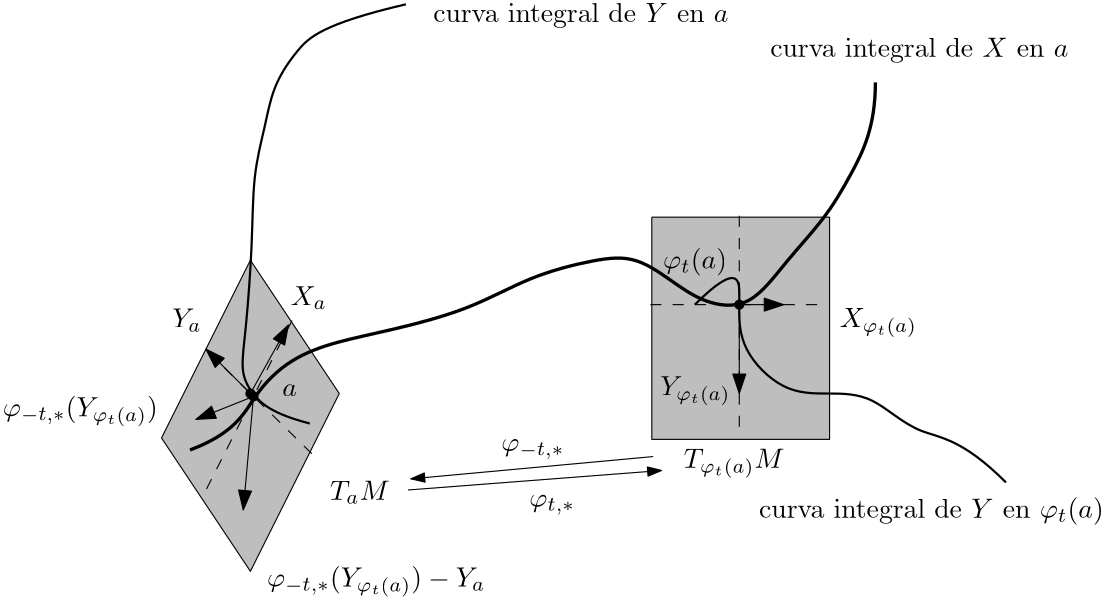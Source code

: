 <?xml version="1.0"?>
<!DOCTYPE ipe SYSTEM "ipe.dtd">
<ipe version="70107" creator="Ipe 7.1.10">
<info created="D:20170718114501" modified="D:20170718115249"/>
<ipestyle name="basic">
<symbol name="arrow/arc(spx)">
<path stroke="sym-stroke" fill="sym-stroke" pen="sym-pen">
0 0 m
-1 0.333 l
-1 -0.333 l
h
</path>
</symbol>
<symbol name="arrow/farc(spx)">
<path stroke="sym-stroke" fill="white" pen="sym-pen">
0 0 m
-1 0.333 l
-1 -0.333 l
h
</path>
</symbol>
<symbol name="arrow/ptarc(spx)">
<path stroke="sym-stroke" fill="sym-stroke" pen="sym-pen">
0 0 m
-1 0.333 l
-0.8 0 l
-1 -0.333 l
h
</path>
</symbol>
<symbol name="arrow/fptarc(spx)">
<path stroke="sym-stroke" fill="white" pen="sym-pen">
0 0 m
-1 0.333 l
-0.8 0 l
-1 -0.333 l
h
</path>
</symbol>
<symbol name="mark/circle(sx)" transformations="translations">
<path fill="sym-stroke">
0.6 0 0 0.6 0 0 e
0.4 0 0 0.4 0 0 e
</path>
</symbol>
<symbol name="mark/disk(sx)" transformations="translations">
<path fill="sym-stroke">
0.6 0 0 0.6 0 0 e
</path>
</symbol>
<symbol name="mark/fdisk(sfx)" transformations="translations">
<group>
<path fill="sym-fill">
0.5 0 0 0.5 0 0 e
</path>
<path fill="sym-stroke" fillrule="eofill">
0.6 0 0 0.6 0 0 e
0.4 0 0 0.4 0 0 e
</path>
</group>
</symbol>
<symbol name="mark/box(sx)" transformations="translations">
<path fill="sym-stroke" fillrule="eofill">
-0.6 -0.6 m
0.6 -0.6 l
0.6 0.6 l
-0.6 0.6 l
h
-0.4 -0.4 m
0.4 -0.4 l
0.4 0.4 l
-0.4 0.4 l
h
</path>
</symbol>
<symbol name="mark/square(sx)" transformations="translations">
<path fill="sym-stroke">
-0.6 -0.6 m
0.6 -0.6 l
0.6 0.6 l
-0.6 0.6 l
h
</path>
</symbol>
<symbol name="mark/fsquare(sfx)" transformations="translations">
<group>
<path fill="sym-fill">
-0.5 -0.5 m
0.5 -0.5 l
0.5 0.5 l
-0.5 0.5 l
h
</path>
<path fill="sym-stroke" fillrule="eofill">
-0.6 -0.6 m
0.6 -0.6 l
0.6 0.6 l
-0.6 0.6 l
h
-0.4 -0.4 m
0.4 -0.4 l
0.4 0.4 l
-0.4 0.4 l
h
</path>
</group>
</symbol>
<symbol name="mark/cross(sx)" transformations="translations">
<group>
<path fill="sym-stroke">
-0.43 -0.57 m
0.57 0.43 l
0.43 0.57 l
-0.57 -0.43 l
h
</path>
<path fill="sym-stroke">
-0.43 0.57 m
0.57 -0.43 l
0.43 -0.57 l
-0.57 0.43 l
h
</path>
</group>
</symbol>
<symbol name="arrow/fnormal(spx)">
<path stroke="sym-stroke" fill="white" pen="sym-pen">
0 0 m
-1 0.333 l
-1 -0.333 l
h
</path>
</symbol>
<symbol name="arrow/pointed(spx)">
<path stroke="sym-stroke" fill="sym-stroke" pen="sym-pen">
0 0 m
-1 0.333 l
-0.8 0 l
-1 -0.333 l
h
</path>
</symbol>
<symbol name="arrow/fpointed(spx)">
<path stroke="sym-stroke" fill="white" pen="sym-pen">
0 0 m
-1 0.333 l
-0.8 0 l
-1 -0.333 l
h
</path>
</symbol>
<symbol name="arrow/linear(spx)">
<path stroke="sym-stroke" pen="sym-pen">
-1 0.333 m
0 0 l
-1 -0.333 l
</path>
</symbol>
<symbol name="arrow/fdouble(spx)">
<path stroke="sym-stroke" fill="white" pen="sym-pen">
0 0 m
-1 0.333 l
-1 -0.333 l
h
-1 0 m
-2 0.333 l
-2 -0.333 l
h
</path>
</symbol>
<symbol name="arrow/double(spx)">
<path stroke="sym-stroke" fill="sym-stroke" pen="sym-pen">
0 0 m
-1 0.333 l
-1 -0.333 l
h
-1 0 m
-2 0.333 l
-2 -0.333 l
h
</path>
</symbol>
<pen name="heavier" value="0.8"/>
<pen name="fat" value="1.2"/>
<pen name="ultrafat" value="2"/>
<symbolsize name="large" value="5"/>
<symbolsize name="small" value="2"/>
<symbolsize name="tiny" value="1.1"/>
<arrowsize name="large" value="10"/>
<arrowsize name="small" value="5"/>
<arrowsize name="tiny" value="3"/>
<color name="red" value="1 0 0"/>
<color name="green" value="0 1 0"/>
<color name="blue" value="0 0 1"/>
<color name="yellow" value="1 1 0"/>
<color name="orange" value="1 0.647 0"/>
<color name="gold" value="1 0.843 0"/>
<color name="purple" value="0.627 0.125 0.941"/>
<color name="gray" value="0.745"/>
<color name="brown" value="0.647 0.165 0.165"/>
<color name="navy" value="0 0 0.502"/>
<color name="pink" value="1 0.753 0.796"/>
<color name="seagreen" value="0.18 0.545 0.341"/>
<color name="turquoise" value="0.251 0.878 0.816"/>
<color name="violet" value="0.933 0.51 0.933"/>
<color name="darkblue" value="0 0 0.545"/>
<color name="darkcyan" value="0 0.545 0.545"/>
<color name="darkgray" value="0.663"/>
<color name="darkgreen" value="0 0.392 0"/>
<color name="darkmagenta" value="0.545 0 0.545"/>
<color name="darkorange" value="1 0.549 0"/>
<color name="darkred" value="0.545 0 0"/>
<color name="lightblue" value="0.678 0.847 0.902"/>
<color name="lightcyan" value="0.878 1 1"/>
<color name="lightgray" value="0.827"/>
<color name="lightgreen" value="0.565 0.933 0.565"/>
<color name="lightyellow" value="1 1 0.878"/>
<dashstyle name="dashed" value="[4] 0"/>
<dashstyle name="dotted" value="[1 3] 0"/>
<dashstyle name="dash dotted" value="[4 2 1 2] 0"/>
<dashstyle name="dash dot dotted" value="[4 2 1 2 1 2] 0"/>
<textsize name="large" value="\large"/>
<textsize name="Large" value="\Large"/>
<textsize name="LARGE" value="\LARGE"/>
<textsize name="huge" value="\huge"/>
<textsize name="Huge" value="\Huge"/>
<textsize name="small" value="\small"/>
<textsize name="footnote" value="\footnotesize"/>
<textsize name="tiny" value="\tiny"/>
<textstyle name="center" begin="\begin{center}" end="\end{center}"/>
<textstyle name="itemize" begin="\begin{itemize}" end="\end{itemize}"/>
<textstyle name="item" begin="\begin{itemize}\item{}" end="\end{itemize}"/>
<gridsize name="4 pts" value="4"/>
<gridsize name="8 pts (~3 mm)" value="8"/>
<gridsize name="16 pts (~6 mm)" value="16"/>
<gridsize name="32 pts (~12 mm)" value="32"/>
<gridsize name="10 pts (~3.5 mm)" value="10"/>
<gridsize name="20 pts (~7 mm)" value="20"/>
<gridsize name="14 pts (~5 mm)" value="14"/>
<gridsize name="28 pts (~10 mm)" value="28"/>
<gridsize name="56 pts (~20 mm)" value="56"/>
<anglesize name="90 deg" value="90"/>
<anglesize name="60 deg" value="60"/>
<anglesize name="45 deg" value="45"/>
<anglesize name="30 deg" value="30"/>
<anglesize name="22.5 deg" value="22.5"/>
<opacity name="10%" value="0.1"/>
<opacity name="30%" value="0.3"/>
<opacity name="50%" value="0.5"/>
<opacity name="75%" value="0.75"/>
<tiling name="falling" angle="-60" step="4" width="1"/>
<tiling name="rising" angle="30" step="4" width="1"/>
</ipestyle>
<page>
<layer name="alpha"/>
<view layers="alpha" active="alpha"/>
<path layer="alpha" stroke="black" fill="gray">
144 720 m
112 656 l
144 608 l
176 672 l
144 720 l
144 720 l
</path>
<path matrix="1 0 0 1 0.501381 -0.501381" stroke="black" fill="gray">
288 736 m
352 736 l
352 656 l
288 656 l
288 736 l
288 736 l
</path>
<use name="mark/disk(sx)" pos="144 672" size="normal" stroke="black"/>
<use name="mark/disk(sx)" pos="320 704" size="normal" stroke="black"/>
<path stroke="black" pen="fat">
122.262 651.683 m
138.306 657.7
145.003 672
158.361 684.774
174.907 690.791
194.962 694.802
223.541 702.323
244.599 714.356
268.164 720.372
283.205 721.877
298.247 710.345
309.277 703.827
324.318 702.824
337.003 720
350.892 734.913
359.916 749.954
369.003 768
369.003 784 c
</path>
<path stroke="black" pen="heavier">
165.381 661.21 m
151.843 664.719
144 672
140.312 680.262
142.317 693.298
144.824 726.389
144.824 750.957
149.336 768.004
151.843 782.042
159.865 795.078
169.893 805.106
199.976 812.125 c
</path>
<path stroke="black" pen="heavier">
304 704 m
320 720
320 704
320 704
320 688
336 672
352 672
368 672
384 656
400 656
416 640 c
</path>
<path stroke="black" arrow="normal/normal">
144 672 m
128 688 l
</path>
<path stroke="black" arrow="normal/normal">
144 672 m
157.69 696.694 l
</path>
<path stroke="black" arrow="normal/normal">
320 704 m
336 704 l
</path>
<path stroke="black" arrow="normal/normal">
320 704 m
320 672 l
</path>
<path stroke="black" dash="dashed">
320 736 m
320 656 l
</path>
<path stroke="black" dash="dashed">
288 704 m
352 704 l
</path>
<path stroke="black" dash="dashed">
158.978 698.28 m
126.487 634.269 l
</path>
<path matrix="1 0 0 1 1.01687 -1.20891" stroke="black" dash="dashed">
128 688 m
165.496 651.151 l
</path>
<use name="mark/disk(sx)" pos="145.116 670.97" size="normal" stroke="black"/>
<text matrix="1 0 0 1 10.3717 0.0275269" transformations="translations" pos="145.116 670.97" stroke="black" type="label" width="5.266" height="4.289" depth="0" valign="baseline">$a$</text>
<text matrix="1 0 0 1 0.501381 -15.5428" transformations="translations" pos="157.975 719.338" stroke="black" type="label" width="13.073" height="6.812" depth="1.49" valign="baseline">$X_a$</text>
<text matrix="1 0 0 1 -1.50414 -13.5373" transformations="translations" pos="117.364 709.311" stroke="black" type="label" width="10.603" height="6.812" depth="1.49" valign="baseline">$Y_a$</text>
<path stroke="black" arrow="normal/normal">
145.116 670.97 m
124.383 662.682 l
</path>
<path stroke="black" arrow="normal/normal">
145.116 670.97 m
141.43 630.093 l
</path>
<text matrix="1 0 0 1 8.52348 -27.576" transformations="translations" pos="141.43 630.093" stroke="black" type="label" width="78.604" height="7.474" depth="3.54" valign="baseline">$\varphi_{-t,*}(Y_{\varphi_t(a)})-Y_a$</text>
<text matrix="1 0 0 1 -16.5456 -6.51795" transformations="translations" pos="71.4017 670.375" stroke="black" type="label" width="55.825" height="7.474" depth="3.54" valign="baseline">$\varphi_{-t,*}(Y_{\varphi_t(a)})$</text>
<text matrix="1 0 0 1 -7.01934 -4.51243" transformations="translations" pos="299.53 721.516" stroke="black" type="label" width="23.04" height="7.473" depth="2.49" valign="baseline">$\varphi_t(a)$</text>
<text matrix="1 0 0 1 -7.52072 -0.501381" transformations="translations" pos="299.029 671.879" stroke="black" type="label" width="25.376" height="6.81" depth="3.54" valign="baseline">$Y_{\varphi_t(a)}$</text>
<text matrix="1 0 0 1 -5.51519 -16.0442" transformations="translations" pos="361.701 711.989" stroke="black" type="label" width="27.846" height="6.81" depth="3.54" valign="baseline">$X_{\varphi_t(a)}$</text>
<text transformations="translations" pos="300.031 645.306" stroke="black" type="label" width="36.166" height="6.81" depth="3.54" valign="baseline">$T_{\varphi_t(a)}M$</text>
<text transformations="translations" pos="172.681 633.774" stroke="black" type="label" width="21.393" height="6.812" depth="1.49" valign="baseline">$T_aM$</text>
<path stroke="black" arrow="normal/small">
200.758 637.284 m
292.009 644.303 l
</path>
<path stroke="black" arrow="normal/small">
289.001 649.317 m
201.761 641.295 l
</path>
<text matrix="1 0 0 1 8.52348 -10.529" transformations="translations" pos="225.827 661.851" stroke="black" type="label" width="22.7" height="4.29" depth="2.85" valign="baseline">$\varphi_{-t,*}$</text>
<text matrix="1 0 0 1 1.00276 0" transformations="translations" pos="243.375 631.267" stroke="black" type="label" width="16.473" height="4.29" depth="2.85" valign="baseline">$\varphi_{t,*}$</text>
<text transformations="translations" pos="209.783 805.748" stroke="black" type="label" width="106.304" height="6.926" depth="1.93" valign="baseline">curva integral de $Y$ en $a$</text>
<text transformations="translations" pos="331.117 793.213" stroke="black" type="label" width="107.342" height="6.926" depth="1.93" valign="baseline">curva integral de $X$ en $a$</text>
<text matrix="1 0 0 1 -48.1326 -3.50967" transformations="translations" pos="375.239 630.766" stroke="black" type="label" width="124.078" height="7.473" depth="2.49" valign="baseline">curva integral de $Y$ en $\varphi_t(a)$</text>
</page>
</ipe>
